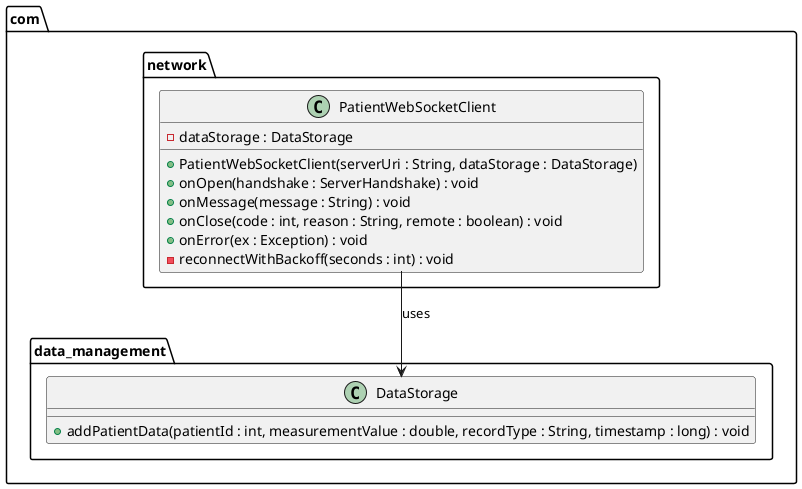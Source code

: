@startuml
package com.network {
    class PatientWebSocketClient {
        - dataStorage : DataStorage
        + PatientWebSocketClient(serverUri : String, dataStorage : DataStorage)
        + onOpen(handshake : ServerHandshake) : void
        + onMessage(message : String) : void
        + onClose(code : int, reason : String, remote : boolean) : void
        + onError(ex : Exception) : void
        - reconnectWithBackoff(seconds : int) : void
    }
}

package com.data_management {
    class DataStorage {
        + addPatientData(patientId : int, measurementValue : double, recordType : String, timestamp : long) : void
    }
}

PatientWebSocketClient --> DataStorage : uses
@enduml
